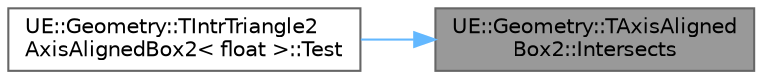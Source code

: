 digraph "UE::Geometry::TAxisAlignedBox2::Intersects"
{
 // INTERACTIVE_SVG=YES
 // LATEX_PDF_SIZE
  bgcolor="transparent";
  edge [fontname=Helvetica,fontsize=10,labelfontname=Helvetica,labelfontsize=10];
  node [fontname=Helvetica,fontsize=10,shape=box,height=0.2,width=0.4];
  rankdir="RL";
  Node1 [id="Node000001",label="UE::Geometry::TAxisAligned\lBox2::Intersects",height=0.2,width=0.4,color="gray40", fillcolor="grey60", style="filled", fontcolor="black",tooltip=" "];
  Node1 -> Node2 [id="edge1_Node000001_Node000002",dir="back",color="steelblue1",style="solid",tooltip=" "];
  Node2 [id="Node000002",label="UE::Geometry::TIntrTriangle2\lAxisAlignedBox2\< float \>::Test",height=0.2,width=0.4,color="grey40", fillcolor="white", style="filled",URL="$d0/dab/classUE_1_1Geometry_1_1TIntrTriangle2AxisAlignedBox2.html#a302e1e1d0e9c2116dd3c1d5184c0d009",tooltip=" "];
}
